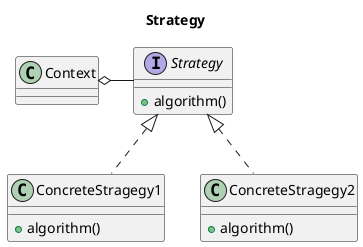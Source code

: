 @startuml
title Strategy

class Context {
}

interface Strategy {
  +algorithm()
}

class ConcreteStragegy1 {
  +algorithm()
}
class ConcreteStragegy2 {
  +algorithm()
}

Context o-ri- Strategy
Strategy <|.. ConcreteStragegy1
Strategy <|.. ConcreteStragegy2

@enduml